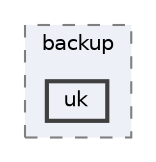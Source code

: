 digraph "resources/lang/vendor/backup/uk"
{
 // LATEX_PDF_SIZE
  bgcolor="transparent";
  edge [fontname=Helvetica,fontsize=10,labelfontname=Helvetica,labelfontsize=10];
  node [fontname=Helvetica,fontsize=10,shape=box,height=0.2,width=0.4];
  compound=true
  subgraph clusterdir_57578f4ecb69cb9972077bef8fcc0dec {
    graph [ bgcolor="#edf0f7", pencolor="grey50", label="backup", fontname=Helvetica,fontsize=10 style="filled,dashed", URL="dir_57578f4ecb69cb9972077bef8fcc0dec.html",tooltip=""]
  dir_a001b66f3f9919f6a6c183317733621b [label="uk", fillcolor="#edf0f7", color="grey25", style="filled,bold", URL="dir_a001b66f3f9919f6a6c183317733621b.html",tooltip=""];
  }
}
